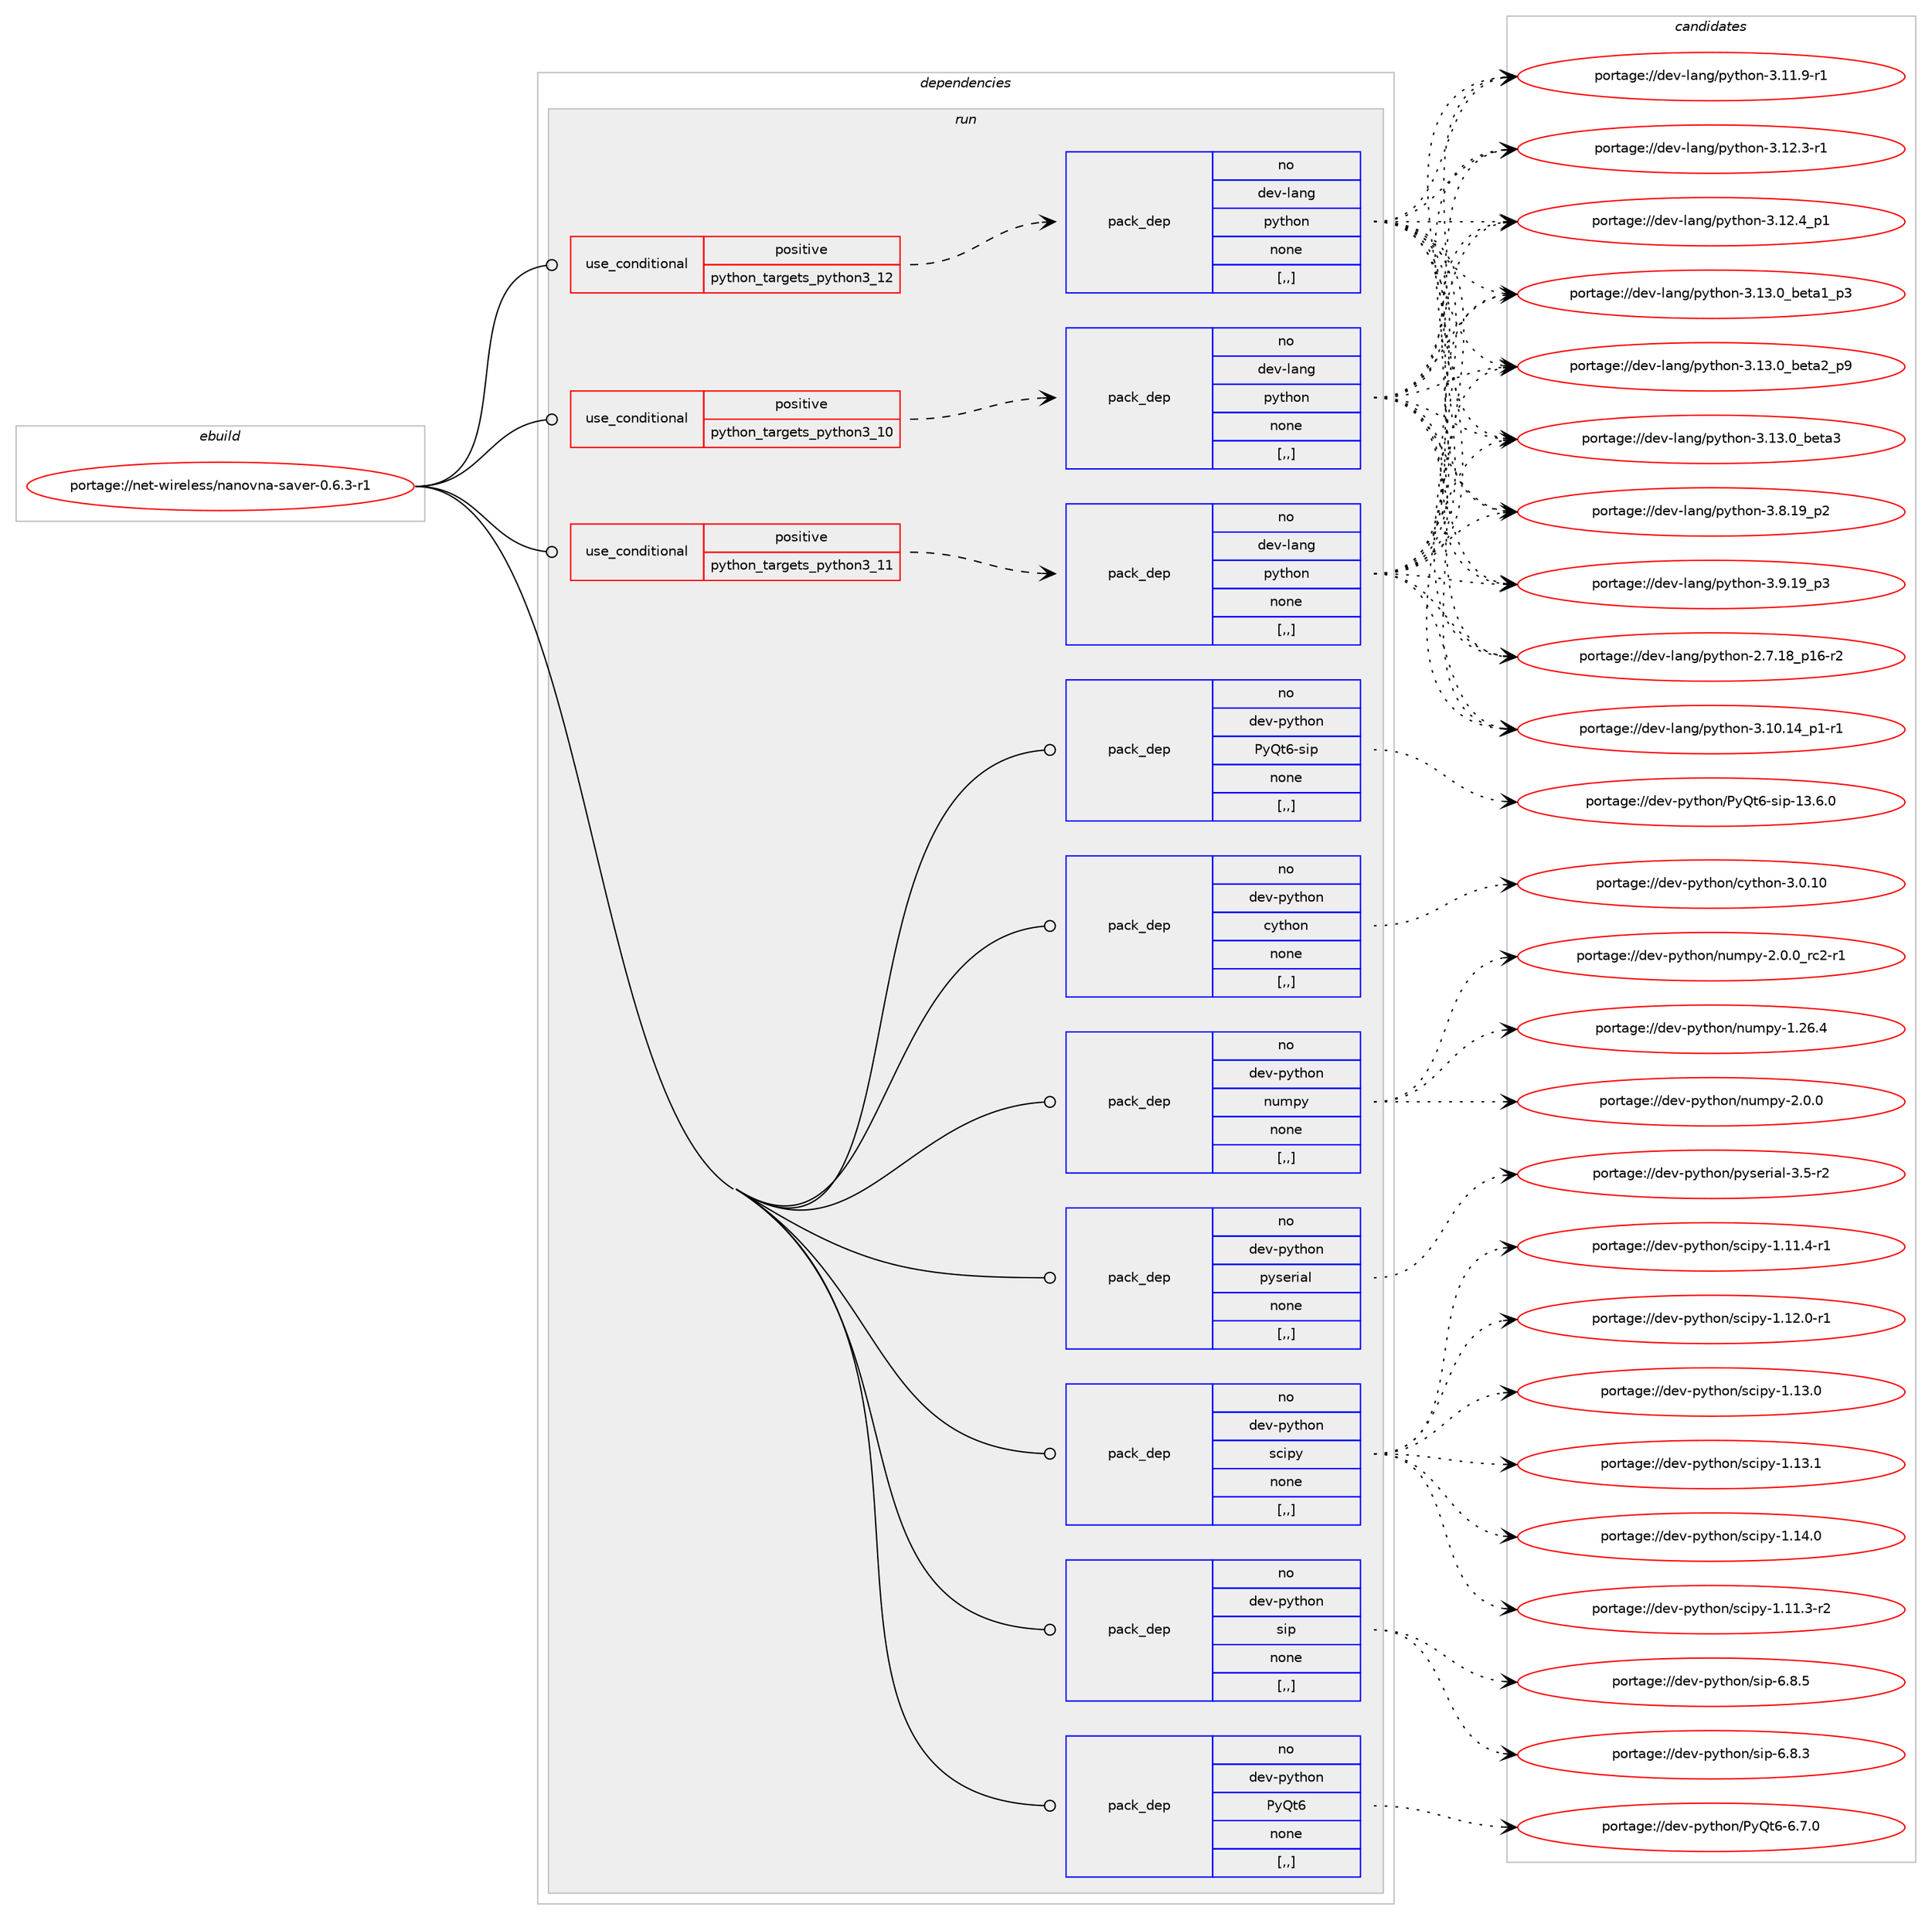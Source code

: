 digraph prolog {

# *************
# Graph options
# *************

newrank=true;
concentrate=true;
compound=true;
graph [rankdir=LR,fontname=Helvetica,fontsize=10,ranksep=1.5];#, ranksep=2.5, nodesep=0.2];
edge  [arrowhead=vee];
node  [fontname=Helvetica,fontsize=10];

# **********
# The ebuild
# **********

subgraph cluster_leftcol {
color=gray;
rank=same;
label=<<i>ebuild</i>>;
id [label="portage://net-wireless/nanovna-saver-0.6.3-r1", color=red, width=4, href="../net-wireless/nanovna-saver-0.6.3-r1.svg"];
}

# ****************
# The dependencies
# ****************

subgraph cluster_midcol {
color=gray;
label=<<i>dependencies</i>>;
subgraph cluster_compile {
fillcolor="#eeeeee";
style=filled;
label=<<i>compile</i>>;
}
subgraph cluster_compileandrun {
fillcolor="#eeeeee";
style=filled;
label=<<i>compile and run</i>>;
}
subgraph cluster_run {
fillcolor="#eeeeee";
style=filled;
label=<<i>run</i>>;
subgraph cond100886 {
dependency380981 [label=<<TABLE BORDER="0" CELLBORDER="1" CELLSPACING="0" CELLPADDING="4"><TR><TD ROWSPAN="3" CELLPADDING="10">use_conditional</TD></TR><TR><TD>positive</TD></TR><TR><TD>python_targets_python3_10</TD></TR></TABLE>>, shape=none, color=red];
subgraph pack277353 {
dependency380982 [label=<<TABLE BORDER="0" CELLBORDER="1" CELLSPACING="0" CELLPADDING="4" WIDTH="220"><TR><TD ROWSPAN="6" CELLPADDING="30">pack_dep</TD></TR><TR><TD WIDTH="110">no</TD></TR><TR><TD>dev-lang</TD></TR><TR><TD>python</TD></TR><TR><TD>none</TD></TR><TR><TD>[,,]</TD></TR></TABLE>>, shape=none, color=blue];
}
dependency380981:e -> dependency380982:w [weight=20,style="dashed",arrowhead="vee"];
}
id:e -> dependency380981:w [weight=20,style="solid",arrowhead="odot"];
subgraph cond100887 {
dependency380983 [label=<<TABLE BORDER="0" CELLBORDER="1" CELLSPACING="0" CELLPADDING="4"><TR><TD ROWSPAN="3" CELLPADDING="10">use_conditional</TD></TR><TR><TD>positive</TD></TR><TR><TD>python_targets_python3_11</TD></TR></TABLE>>, shape=none, color=red];
subgraph pack277354 {
dependency380984 [label=<<TABLE BORDER="0" CELLBORDER="1" CELLSPACING="0" CELLPADDING="4" WIDTH="220"><TR><TD ROWSPAN="6" CELLPADDING="30">pack_dep</TD></TR><TR><TD WIDTH="110">no</TD></TR><TR><TD>dev-lang</TD></TR><TR><TD>python</TD></TR><TR><TD>none</TD></TR><TR><TD>[,,]</TD></TR></TABLE>>, shape=none, color=blue];
}
dependency380983:e -> dependency380984:w [weight=20,style="dashed",arrowhead="vee"];
}
id:e -> dependency380983:w [weight=20,style="solid",arrowhead="odot"];
subgraph cond100888 {
dependency380985 [label=<<TABLE BORDER="0" CELLBORDER="1" CELLSPACING="0" CELLPADDING="4"><TR><TD ROWSPAN="3" CELLPADDING="10">use_conditional</TD></TR><TR><TD>positive</TD></TR><TR><TD>python_targets_python3_12</TD></TR></TABLE>>, shape=none, color=red];
subgraph pack277355 {
dependency380986 [label=<<TABLE BORDER="0" CELLBORDER="1" CELLSPACING="0" CELLPADDING="4" WIDTH="220"><TR><TD ROWSPAN="6" CELLPADDING="30">pack_dep</TD></TR><TR><TD WIDTH="110">no</TD></TR><TR><TD>dev-lang</TD></TR><TR><TD>python</TD></TR><TR><TD>none</TD></TR><TR><TD>[,,]</TD></TR></TABLE>>, shape=none, color=blue];
}
dependency380985:e -> dependency380986:w [weight=20,style="dashed",arrowhead="vee"];
}
id:e -> dependency380985:w [weight=20,style="solid",arrowhead="odot"];
subgraph pack277356 {
dependency380987 [label=<<TABLE BORDER="0" CELLBORDER="1" CELLSPACING="0" CELLPADDING="4" WIDTH="220"><TR><TD ROWSPAN="6" CELLPADDING="30">pack_dep</TD></TR><TR><TD WIDTH="110">no</TD></TR><TR><TD>dev-python</TD></TR><TR><TD>PyQt6</TD></TR><TR><TD>none</TD></TR><TR><TD>[,,]</TD></TR></TABLE>>, shape=none, color=blue];
}
id:e -> dependency380987:w [weight=20,style="solid",arrowhead="odot"];
subgraph pack277357 {
dependency380988 [label=<<TABLE BORDER="0" CELLBORDER="1" CELLSPACING="0" CELLPADDING="4" WIDTH="220"><TR><TD ROWSPAN="6" CELLPADDING="30">pack_dep</TD></TR><TR><TD WIDTH="110">no</TD></TR><TR><TD>dev-python</TD></TR><TR><TD>PyQt6-sip</TD></TR><TR><TD>none</TD></TR><TR><TD>[,,]</TD></TR></TABLE>>, shape=none, color=blue];
}
id:e -> dependency380988:w [weight=20,style="solid",arrowhead="odot"];
subgraph pack277358 {
dependency380989 [label=<<TABLE BORDER="0" CELLBORDER="1" CELLSPACING="0" CELLPADDING="4" WIDTH="220"><TR><TD ROWSPAN="6" CELLPADDING="30">pack_dep</TD></TR><TR><TD WIDTH="110">no</TD></TR><TR><TD>dev-python</TD></TR><TR><TD>cython</TD></TR><TR><TD>none</TD></TR><TR><TD>[,,]</TD></TR></TABLE>>, shape=none, color=blue];
}
id:e -> dependency380989:w [weight=20,style="solid",arrowhead="odot"];
subgraph pack277359 {
dependency380990 [label=<<TABLE BORDER="0" CELLBORDER="1" CELLSPACING="0" CELLPADDING="4" WIDTH="220"><TR><TD ROWSPAN="6" CELLPADDING="30">pack_dep</TD></TR><TR><TD WIDTH="110">no</TD></TR><TR><TD>dev-python</TD></TR><TR><TD>numpy</TD></TR><TR><TD>none</TD></TR><TR><TD>[,,]</TD></TR></TABLE>>, shape=none, color=blue];
}
id:e -> dependency380990:w [weight=20,style="solid",arrowhead="odot"];
subgraph pack277360 {
dependency380991 [label=<<TABLE BORDER="0" CELLBORDER="1" CELLSPACING="0" CELLPADDING="4" WIDTH="220"><TR><TD ROWSPAN="6" CELLPADDING="30">pack_dep</TD></TR><TR><TD WIDTH="110">no</TD></TR><TR><TD>dev-python</TD></TR><TR><TD>pyserial</TD></TR><TR><TD>none</TD></TR><TR><TD>[,,]</TD></TR></TABLE>>, shape=none, color=blue];
}
id:e -> dependency380991:w [weight=20,style="solid",arrowhead="odot"];
subgraph pack277361 {
dependency380992 [label=<<TABLE BORDER="0" CELLBORDER="1" CELLSPACING="0" CELLPADDING="4" WIDTH="220"><TR><TD ROWSPAN="6" CELLPADDING="30">pack_dep</TD></TR><TR><TD WIDTH="110">no</TD></TR><TR><TD>dev-python</TD></TR><TR><TD>scipy</TD></TR><TR><TD>none</TD></TR><TR><TD>[,,]</TD></TR></TABLE>>, shape=none, color=blue];
}
id:e -> dependency380992:w [weight=20,style="solid",arrowhead="odot"];
subgraph pack277362 {
dependency380993 [label=<<TABLE BORDER="0" CELLBORDER="1" CELLSPACING="0" CELLPADDING="4" WIDTH="220"><TR><TD ROWSPAN="6" CELLPADDING="30">pack_dep</TD></TR><TR><TD WIDTH="110">no</TD></TR><TR><TD>dev-python</TD></TR><TR><TD>sip</TD></TR><TR><TD>none</TD></TR><TR><TD>[,,]</TD></TR></TABLE>>, shape=none, color=blue];
}
id:e -> dependency380993:w [weight=20,style="solid",arrowhead="odot"];
}
}

# **************
# The candidates
# **************

subgraph cluster_choices {
rank=same;
color=gray;
label=<<i>candidates</i>>;

subgraph choice277353 {
color=black;
nodesep=1;
choice100101118451089711010347112121116104111110455046554649569511249544511450 [label="portage://dev-lang/python-2.7.18_p16-r2", color=red, width=4,href="../dev-lang/python-2.7.18_p16-r2.svg"];
choice100101118451089711010347112121116104111110455146494846495295112494511449 [label="portage://dev-lang/python-3.10.14_p1-r1", color=red, width=4,href="../dev-lang/python-3.10.14_p1-r1.svg"];
choice100101118451089711010347112121116104111110455146494946574511449 [label="portage://dev-lang/python-3.11.9-r1", color=red, width=4,href="../dev-lang/python-3.11.9-r1.svg"];
choice100101118451089711010347112121116104111110455146495046514511449 [label="portage://dev-lang/python-3.12.3-r1", color=red, width=4,href="../dev-lang/python-3.12.3-r1.svg"];
choice100101118451089711010347112121116104111110455146495046529511249 [label="portage://dev-lang/python-3.12.4_p1", color=red, width=4,href="../dev-lang/python-3.12.4_p1.svg"];
choice10010111845108971101034711212111610411111045514649514648959810111697499511251 [label="portage://dev-lang/python-3.13.0_beta1_p3", color=red, width=4,href="../dev-lang/python-3.13.0_beta1_p3.svg"];
choice10010111845108971101034711212111610411111045514649514648959810111697509511257 [label="portage://dev-lang/python-3.13.0_beta2_p9", color=red, width=4,href="../dev-lang/python-3.13.0_beta2_p9.svg"];
choice1001011184510897110103471121211161041111104551464951464895981011169751 [label="portage://dev-lang/python-3.13.0_beta3", color=red, width=4,href="../dev-lang/python-3.13.0_beta3.svg"];
choice100101118451089711010347112121116104111110455146564649579511250 [label="portage://dev-lang/python-3.8.19_p2", color=red, width=4,href="../dev-lang/python-3.8.19_p2.svg"];
choice100101118451089711010347112121116104111110455146574649579511251 [label="portage://dev-lang/python-3.9.19_p3", color=red, width=4,href="../dev-lang/python-3.9.19_p3.svg"];
dependency380982:e -> choice100101118451089711010347112121116104111110455046554649569511249544511450:w [style=dotted,weight="100"];
dependency380982:e -> choice100101118451089711010347112121116104111110455146494846495295112494511449:w [style=dotted,weight="100"];
dependency380982:e -> choice100101118451089711010347112121116104111110455146494946574511449:w [style=dotted,weight="100"];
dependency380982:e -> choice100101118451089711010347112121116104111110455146495046514511449:w [style=dotted,weight="100"];
dependency380982:e -> choice100101118451089711010347112121116104111110455146495046529511249:w [style=dotted,weight="100"];
dependency380982:e -> choice10010111845108971101034711212111610411111045514649514648959810111697499511251:w [style=dotted,weight="100"];
dependency380982:e -> choice10010111845108971101034711212111610411111045514649514648959810111697509511257:w [style=dotted,weight="100"];
dependency380982:e -> choice1001011184510897110103471121211161041111104551464951464895981011169751:w [style=dotted,weight="100"];
dependency380982:e -> choice100101118451089711010347112121116104111110455146564649579511250:w [style=dotted,weight="100"];
dependency380982:e -> choice100101118451089711010347112121116104111110455146574649579511251:w [style=dotted,weight="100"];
}
subgraph choice277354 {
color=black;
nodesep=1;
choice100101118451089711010347112121116104111110455046554649569511249544511450 [label="portage://dev-lang/python-2.7.18_p16-r2", color=red, width=4,href="../dev-lang/python-2.7.18_p16-r2.svg"];
choice100101118451089711010347112121116104111110455146494846495295112494511449 [label="portage://dev-lang/python-3.10.14_p1-r1", color=red, width=4,href="../dev-lang/python-3.10.14_p1-r1.svg"];
choice100101118451089711010347112121116104111110455146494946574511449 [label="portage://dev-lang/python-3.11.9-r1", color=red, width=4,href="../dev-lang/python-3.11.9-r1.svg"];
choice100101118451089711010347112121116104111110455146495046514511449 [label="portage://dev-lang/python-3.12.3-r1", color=red, width=4,href="../dev-lang/python-3.12.3-r1.svg"];
choice100101118451089711010347112121116104111110455146495046529511249 [label="portage://dev-lang/python-3.12.4_p1", color=red, width=4,href="../dev-lang/python-3.12.4_p1.svg"];
choice10010111845108971101034711212111610411111045514649514648959810111697499511251 [label="portage://dev-lang/python-3.13.0_beta1_p3", color=red, width=4,href="../dev-lang/python-3.13.0_beta1_p3.svg"];
choice10010111845108971101034711212111610411111045514649514648959810111697509511257 [label="portage://dev-lang/python-3.13.0_beta2_p9", color=red, width=4,href="../dev-lang/python-3.13.0_beta2_p9.svg"];
choice1001011184510897110103471121211161041111104551464951464895981011169751 [label="portage://dev-lang/python-3.13.0_beta3", color=red, width=4,href="../dev-lang/python-3.13.0_beta3.svg"];
choice100101118451089711010347112121116104111110455146564649579511250 [label="portage://dev-lang/python-3.8.19_p2", color=red, width=4,href="../dev-lang/python-3.8.19_p2.svg"];
choice100101118451089711010347112121116104111110455146574649579511251 [label="portage://dev-lang/python-3.9.19_p3", color=red, width=4,href="../dev-lang/python-3.9.19_p3.svg"];
dependency380984:e -> choice100101118451089711010347112121116104111110455046554649569511249544511450:w [style=dotted,weight="100"];
dependency380984:e -> choice100101118451089711010347112121116104111110455146494846495295112494511449:w [style=dotted,weight="100"];
dependency380984:e -> choice100101118451089711010347112121116104111110455146494946574511449:w [style=dotted,weight="100"];
dependency380984:e -> choice100101118451089711010347112121116104111110455146495046514511449:w [style=dotted,weight="100"];
dependency380984:e -> choice100101118451089711010347112121116104111110455146495046529511249:w [style=dotted,weight="100"];
dependency380984:e -> choice10010111845108971101034711212111610411111045514649514648959810111697499511251:w [style=dotted,weight="100"];
dependency380984:e -> choice10010111845108971101034711212111610411111045514649514648959810111697509511257:w [style=dotted,weight="100"];
dependency380984:e -> choice1001011184510897110103471121211161041111104551464951464895981011169751:w [style=dotted,weight="100"];
dependency380984:e -> choice100101118451089711010347112121116104111110455146564649579511250:w [style=dotted,weight="100"];
dependency380984:e -> choice100101118451089711010347112121116104111110455146574649579511251:w [style=dotted,weight="100"];
}
subgraph choice277355 {
color=black;
nodesep=1;
choice100101118451089711010347112121116104111110455046554649569511249544511450 [label="portage://dev-lang/python-2.7.18_p16-r2", color=red, width=4,href="../dev-lang/python-2.7.18_p16-r2.svg"];
choice100101118451089711010347112121116104111110455146494846495295112494511449 [label="portage://dev-lang/python-3.10.14_p1-r1", color=red, width=4,href="../dev-lang/python-3.10.14_p1-r1.svg"];
choice100101118451089711010347112121116104111110455146494946574511449 [label="portage://dev-lang/python-3.11.9-r1", color=red, width=4,href="../dev-lang/python-3.11.9-r1.svg"];
choice100101118451089711010347112121116104111110455146495046514511449 [label="portage://dev-lang/python-3.12.3-r1", color=red, width=4,href="../dev-lang/python-3.12.3-r1.svg"];
choice100101118451089711010347112121116104111110455146495046529511249 [label="portage://dev-lang/python-3.12.4_p1", color=red, width=4,href="../dev-lang/python-3.12.4_p1.svg"];
choice10010111845108971101034711212111610411111045514649514648959810111697499511251 [label="portage://dev-lang/python-3.13.0_beta1_p3", color=red, width=4,href="../dev-lang/python-3.13.0_beta1_p3.svg"];
choice10010111845108971101034711212111610411111045514649514648959810111697509511257 [label="portage://dev-lang/python-3.13.0_beta2_p9", color=red, width=4,href="../dev-lang/python-3.13.0_beta2_p9.svg"];
choice1001011184510897110103471121211161041111104551464951464895981011169751 [label="portage://dev-lang/python-3.13.0_beta3", color=red, width=4,href="../dev-lang/python-3.13.0_beta3.svg"];
choice100101118451089711010347112121116104111110455146564649579511250 [label="portage://dev-lang/python-3.8.19_p2", color=red, width=4,href="../dev-lang/python-3.8.19_p2.svg"];
choice100101118451089711010347112121116104111110455146574649579511251 [label="portage://dev-lang/python-3.9.19_p3", color=red, width=4,href="../dev-lang/python-3.9.19_p3.svg"];
dependency380986:e -> choice100101118451089711010347112121116104111110455046554649569511249544511450:w [style=dotted,weight="100"];
dependency380986:e -> choice100101118451089711010347112121116104111110455146494846495295112494511449:w [style=dotted,weight="100"];
dependency380986:e -> choice100101118451089711010347112121116104111110455146494946574511449:w [style=dotted,weight="100"];
dependency380986:e -> choice100101118451089711010347112121116104111110455146495046514511449:w [style=dotted,weight="100"];
dependency380986:e -> choice100101118451089711010347112121116104111110455146495046529511249:w [style=dotted,weight="100"];
dependency380986:e -> choice10010111845108971101034711212111610411111045514649514648959810111697499511251:w [style=dotted,weight="100"];
dependency380986:e -> choice10010111845108971101034711212111610411111045514649514648959810111697509511257:w [style=dotted,weight="100"];
dependency380986:e -> choice1001011184510897110103471121211161041111104551464951464895981011169751:w [style=dotted,weight="100"];
dependency380986:e -> choice100101118451089711010347112121116104111110455146564649579511250:w [style=dotted,weight="100"];
dependency380986:e -> choice100101118451089711010347112121116104111110455146574649579511251:w [style=dotted,weight="100"];
}
subgraph choice277356 {
color=black;
nodesep=1;
choice1001011184511212111610411111047801218111654455446554648 [label="portage://dev-python/PyQt6-6.7.0", color=red, width=4,href="../dev-python/PyQt6-6.7.0.svg"];
dependency380987:e -> choice1001011184511212111610411111047801218111654455446554648:w [style=dotted,weight="100"];
}
subgraph choice277357 {
color=black;
nodesep=1;
choice10010111845112121116104111110478012181116544511510511245495146544648 [label="portage://dev-python/PyQt6-sip-13.6.0", color=red, width=4,href="../dev-python/PyQt6-sip-13.6.0.svg"];
dependency380988:e -> choice10010111845112121116104111110478012181116544511510511245495146544648:w [style=dotted,weight="100"];
}
subgraph choice277358 {
color=black;
nodesep=1;
choice10010111845112121116104111110479912111610411111045514648464948 [label="portage://dev-python/cython-3.0.10", color=red, width=4,href="../dev-python/cython-3.0.10.svg"];
dependency380989:e -> choice10010111845112121116104111110479912111610411111045514648464948:w [style=dotted,weight="100"];
}
subgraph choice277359 {
color=black;
nodesep=1;
choice100101118451121211161041111104711011710911212145494650544652 [label="portage://dev-python/numpy-1.26.4", color=red, width=4,href="../dev-python/numpy-1.26.4.svg"];
choice1001011184511212111610411111047110117109112121455046484648 [label="portage://dev-python/numpy-2.0.0", color=red, width=4,href="../dev-python/numpy-2.0.0.svg"];
choice10010111845112121116104111110471101171091121214550464846489511499504511449 [label="portage://dev-python/numpy-2.0.0_rc2-r1", color=red, width=4,href="../dev-python/numpy-2.0.0_rc2-r1.svg"];
dependency380990:e -> choice100101118451121211161041111104711011710911212145494650544652:w [style=dotted,weight="100"];
dependency380990:e -> choice1001011184511212111610411111047110117109112121455046484648:w [style=dotted,weight="100"];
dependency380990:e -> choice10010111845112121116104111110471101171091121214550464846489511499504511449:w [style=dotted,weight="100"];
}
subgraph choice277360 {
color=black;
nodesep=1;
choice100101118451121211161041111104711212111510111410597108455146534511450 [label="portage://dev-python/pyserial-3.5-r2", color=red, width=4,href="../dev-python/pyserial-3.5-r2.svg"];
dependency380991:e -> choice100101118451121211161041111104711212111510111410597108455146534511450:w [style=dotted,weight="100"];
}
subgraph choice277361 {
color=black;
nodesep=1;
choice100101118451121211161041111104711599105112121454946494946514511450 [label="portage://dev-python/scipy-1.11.3-r2", color=red, width=4,href="../dev-python/scipy-1.11.3-r2.svg"];
choice100101118451121211161041111104711599105112121454946494946524511449 [label="portage://dev-python/scipy-1.11.4-r1", color=red, width=4,href="../dev-python/scipy-1.11.4-r1.svg"];
choice100101118451121211161041111104711599105112121454946495046484511449 [label="portage://dev-python/scipy-1.12.0-r1", color=red, width=4,href="../dev-python/scipy-1.12.0-r1.svg"];
choice10010111845112121116104111110471159910511212145494649514648 [label="portage://dev-python/scipy-1.13.0", color=red, width=4,href="../dev-python/scipy-1.13.0.svg"];
choice10010111845112121116104111110471159910511212145494649514649 [label="portage://dev-python/scipy-1.13.1", color=red, width=4,href="../dev-python/scipy-1.13.1.svg"];
choice10010111845112121116104111110471159910511212145494649524648 [label="portage://dev-python/scipy-1.14.0", color=red, width=4,href="../dev-python/scipy-1.14.0.svg"];
dependency380992:e -> choice100101118451121211161041111104711599105112121454946494946514511450:w [style=dotted,weight="100"];
dependency380992:e -> choice100101118451121211161041111104711599105112121454946494946524511449:w [style=dotted,weight="100"];
dependency380992:e -> choice100101118451121211161041111104711599105112121454946495046484511449:w [style=dotted,weight="100"];
dependency380992:e -> choice10010111845112121116104111110471159910511212145494649514648:w [style=dotted,weight="100"];
dependency380992:e -> choice10010111845112121116104111110471159910511212145494649514649:w [style=dotted,weight="100"];
dependency380992:e -> choice10010111845112121116104111110471159910511212145494649524648:w [style=dotted,weight="100"];
}
subgraph choice277362 {
color=black;
nodesep=1;
choice1001011184511212111610411111047115105112455446564651 [label="portage://dev-python/sip-6.8.3", color=red, width=4,href="../dev-python/sip-6.8.3.svg"];
choice1001011184511212111610411111047115105112455446564653 [label="portage://dev-python/sip-6.8.5", color=red, width=4,href="../dev-python/sip-6.8.5.svg"];
dependency380993:e -> choice1001011184511212111610411111047115105112455446564651:w [style=dotted,weight="100"];
dependency380993:e -> choice1001011184511212111610411111047115105112455446564653:w [style=dotted,weight="100"];
}
}

}
